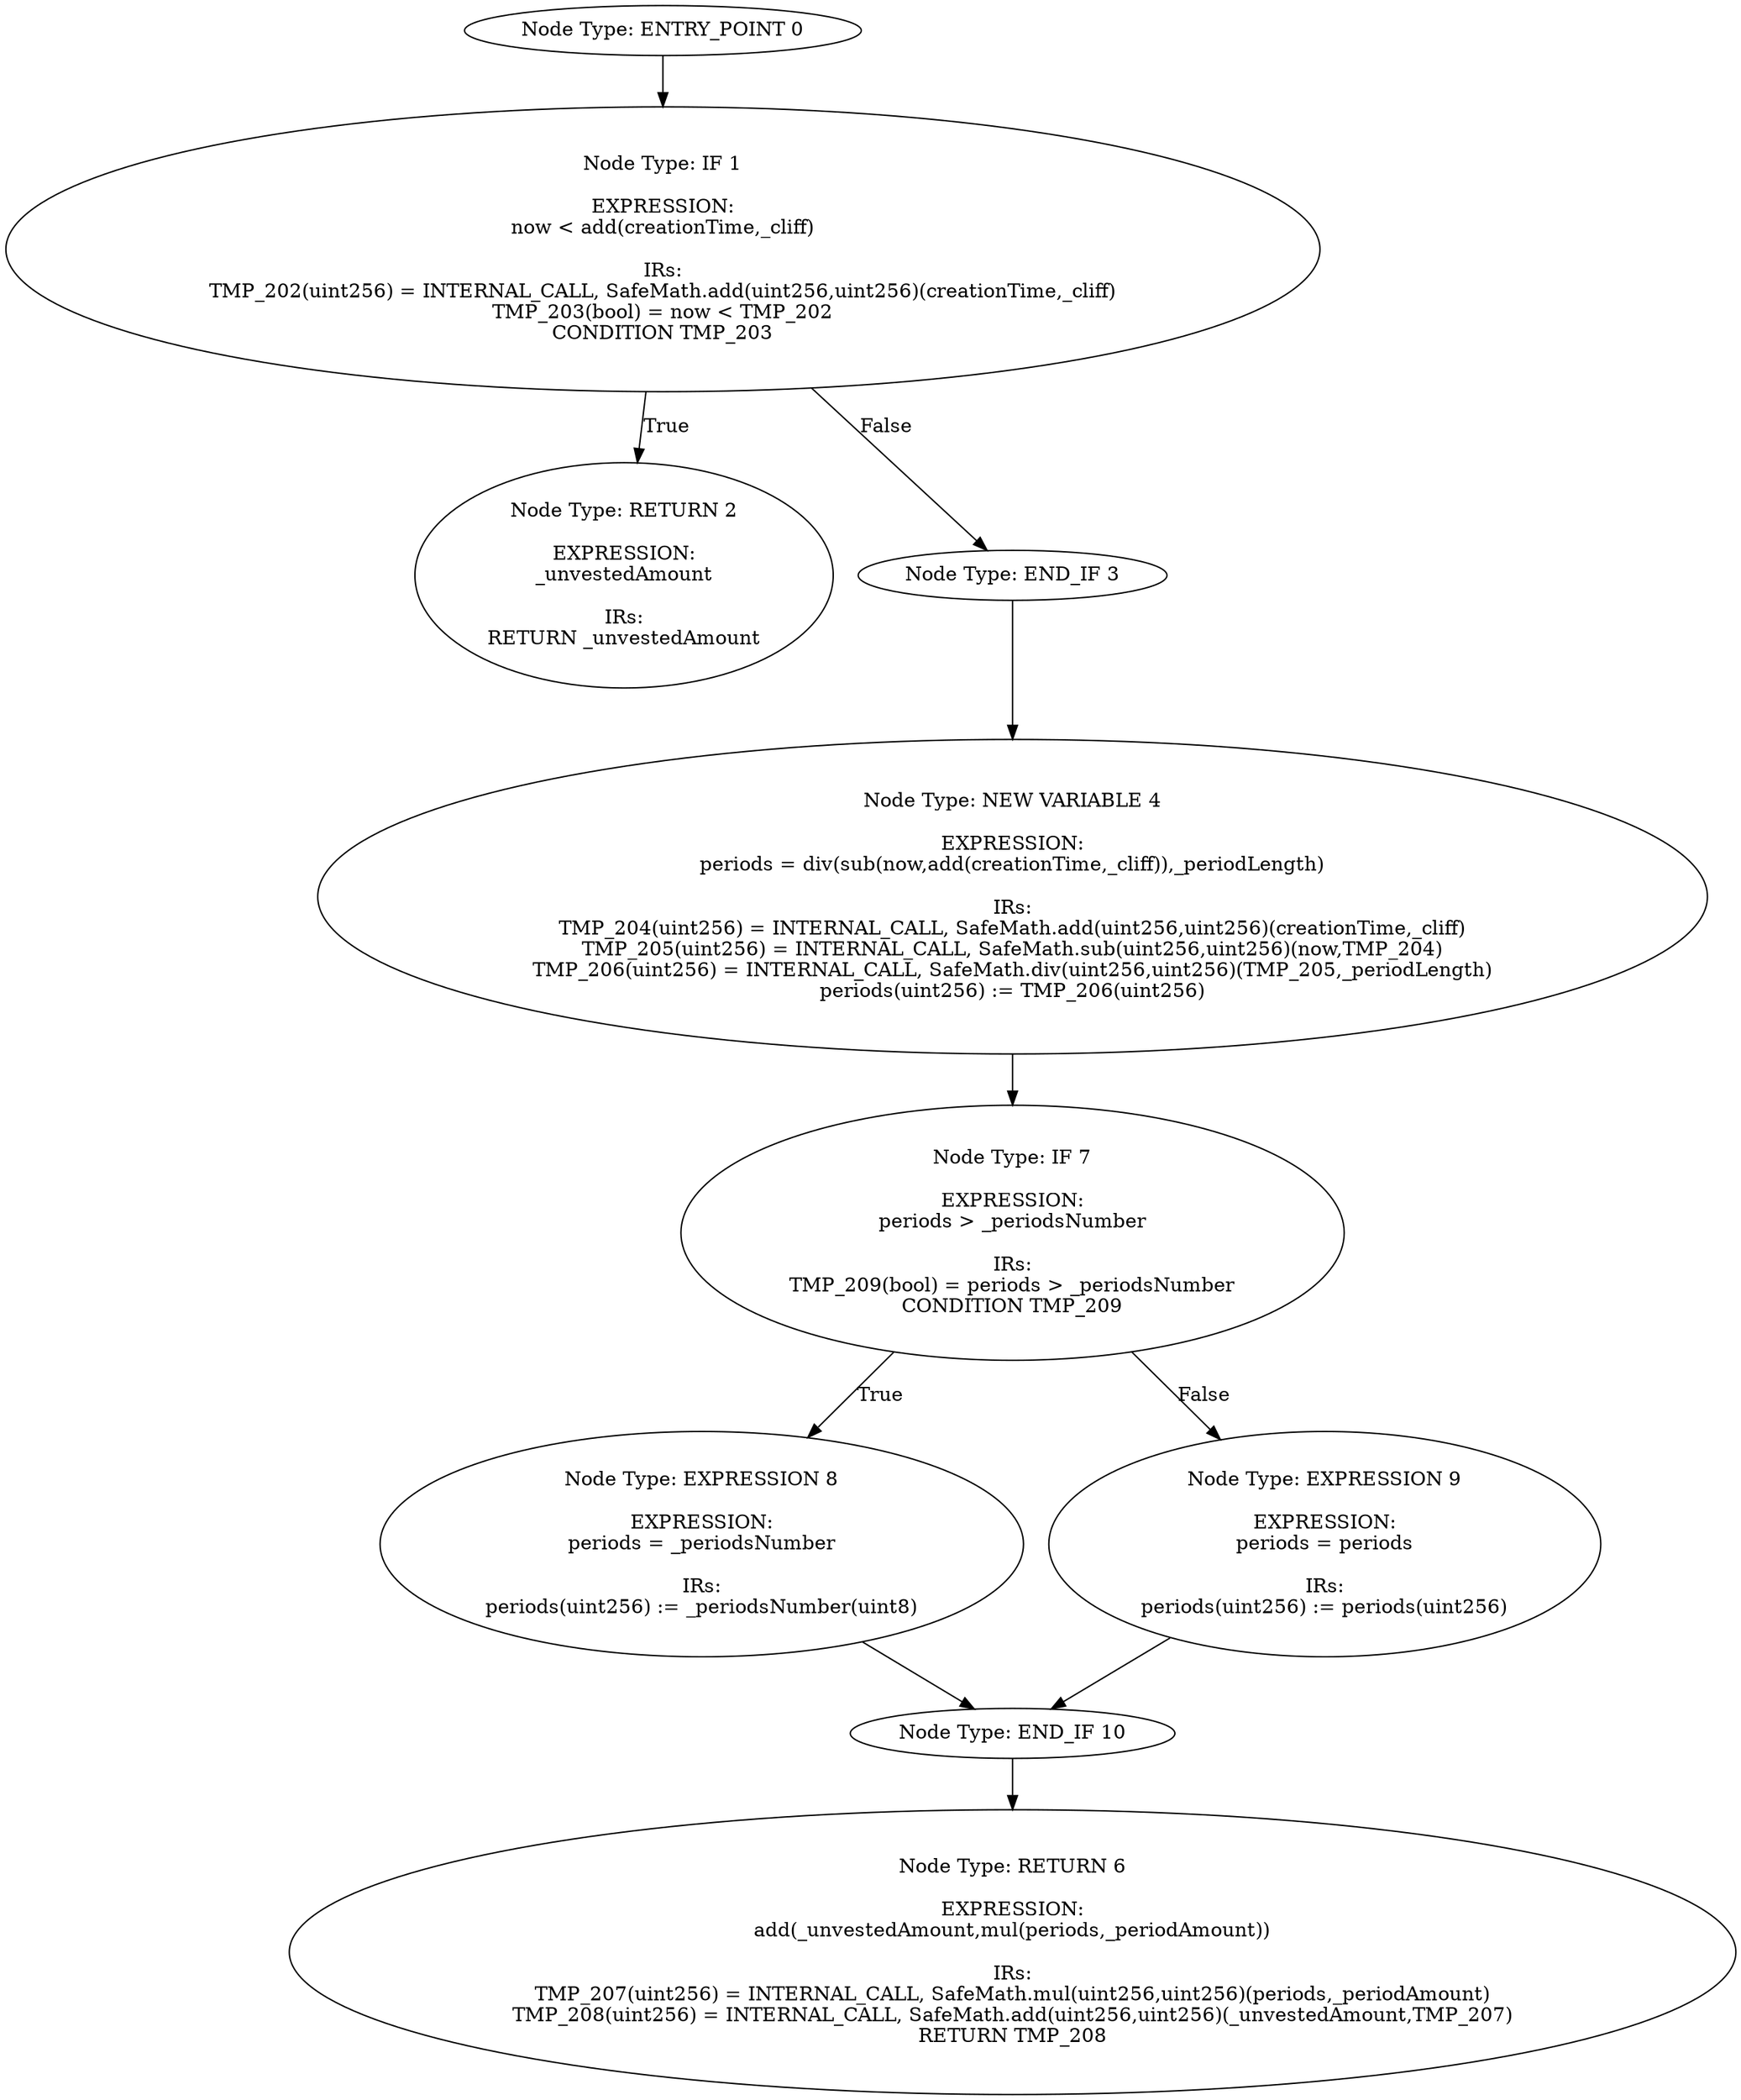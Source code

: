 digraph{
0[label="Node Type: ENTRY_POINT 0
"];
0->1;
1[label="Node Type: IF 1

EXPRESSION:
now < add(creationTime,_cliff)

IRs:
TMP_202(uint256) = INTERNAL_CALL, SafeMath.add(uint256,uint256)(creationTime,_cliff)
TMP_203(bool) = now < TMP_202
CONDITION TMP_203"];
1->2[label="True"];
1->3[label="False"];
2[label="Node Type: RETURN 2

EXPRESSION:
_unvestedAmount

IRs:
RETURN _unvestedAmount"];
3[label="Node Type: END_IF 3
"];
3->4;
4[label="Node Type: NEW VARIABLE 4

EXPRESSION:
periods = div(sub(now,add(creationTime,_cliff)),_periodLength)

IRs:
TMP_204(uint256) = INTERNAL_CALL, SafeMath.add(uint256,uint256)(creationTime,_cliff)
TMP_205(uint256) = INTERNAL_CALL, SafeMath.sub(uint256,uint256)(now,TMP_204)
TMP_206(uint256) = INTERNAL_CALL, SafeMath.div(uint256,uint256)(TMP_205,_periodLength)
periods(uint256) := TMP_206(uint256)"];
4->7;
6[label="Node Type: RETURN 6

EXPRESSION:
add(_unvestedAmount,mul(periods,_periodAmount))

IRs:
TMP_207(uint256) = INTERNAL_CALL, SafeMath.mul(uint256,uint256)(periods,_periodAmount)
TMP_208(uint256) = INTERNAL_CALL, SafeMath.add(uint256,uint256)(_unvestedAmount,TMP_207)
RETURN TMP_208"];
7[label="Node Type: IF 7

EXPRESSION:
periods > _periodsNumber

IRs:
TMP_209(bool) = periods > _periodsNumber
CONDITION TMP_209"];
7->8[label="True"];
7->9[label="False"];
8[label="Node Type: EXPRESSION 8

EXPRESSION:
periods = _periodsNumber

IRs:
periods(uint256) := _periodsNumber(uint8)"];
8->10;
9[label="Node Type: EXPRESSION 9

EXPRESSION:
periods = periods

IRs:
periods(uint256) := periods(uint256)"];
9->10;
10[label="Node Type: END_IF 10
"];
10->6;
}
